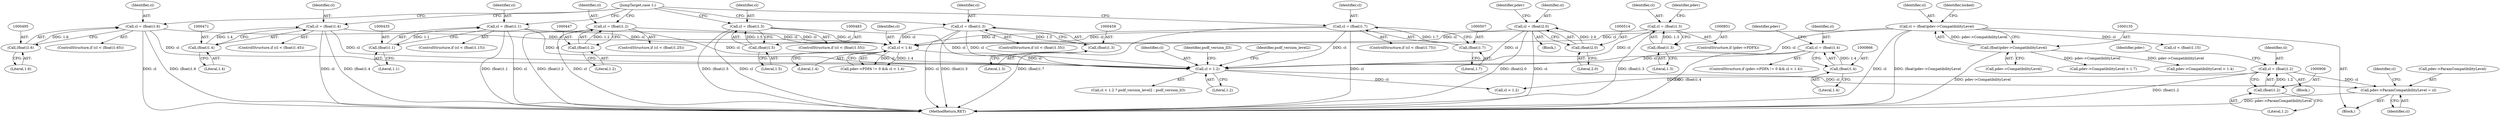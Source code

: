 digraph "0_ghostscript_c3476dde7743761a4e1d39a631716199b696b880@pointer" {
"1000940" [label="(Call,pdev->ParamCompatibilityLevel = cl)"];
"1000903" [label="(Call,cl = (float)1.2)"];
"1000905" [label="(Call,(float)1.2)"];
"1000873" [label="(Call,cl < 1.2)"];
"1000848" [label="(Call,cl = (float)1.3)"];
"1000850" [label="(Call,(float)1.3)"];
"1000456" [label="(Call,cl = (float)1.3)"];
"1000458" [label="(Call,(float)1.3)"];
"1000492" [label="(Call,cl = (float)1.6)"];
"1000494" [label="(Call,(float)1.6)"];
"1000863" [label="(Call,cl = (float)1.4)"];
"1000865" [label="(Call,(float)1.4)"];
"1000468" [label="(Call,cl = (float)1.4)"];
"1000470" [label="(Call,(float)1.4)"];
"1000444" [label="(Call,cl = (float)1.2)"];
"1000446" [label="(Call,(float)1.2)"];
"1000504" [label="(Call,cl = (float)1.7)"];
"1000506" [label="(Call,(float)1.7)"];
"1000511" [label="(Call,cl = (float)2.0)"];
"1000513" [label="(Call,(float)2.0)"];
"1000480" [label="(Call,cl = (float)1.5)"];
"1000482" [label="(Call,(float)1.5)"];
"1000860" [label="(Call,cl < 1.4)"];
"1000432" [label="(Call,cl = (float)1.1)"];
"1000434" [label="(Call,(float)1.1)"];
"1000132" [label="(Call,cl = (float)pdev->CompatibilityLevel)"];
"1000134" [label="(Call,(float)pdev->CompatibilityLevel)"];
"1000494" [label="(Call,(float)1.6)"];
"1000482" [label="(Call,(float)1.5)"];
"1000864" [label="(Identifier,cl)"];
"1000515" [label="(Literal,2.0)"];
"1000469" [label="(Identifier,cl)"];
"1000848" [label="(Call,cl = (float)1.3)"];
"1000873" [label="(Call,cl < 1.2)"];
"1000506" [label="(Call,(float)1.7)"];
"1000946" [label="(Call,cl < 1.2)"];
"1000492" [label="(Call,cl = (float)1.6)"];
"1000470" [label="(Call,(float)1.4)"];
"1000505" [label="(Identifier,cl)"];
"1000852" [label="(Literal,1.3)"];
"1000134" [label="(Call,(float)pdev->CompatibilityLevel)"];
"1000444" [label="(Call,cl = (float)1.2)"];
"1000122" [label="(Block,)"];
"1000436" [label="(Literal,1.1)"];
"1000882" [label="(Block,)"];
"1000433" [label="(Identifier,cl)"];
"1000504" [label="(Call,cl = (float)1.7)"];
"1000513" [label="(Call,(float)2.0)"];
"1000136" [label="(Call,pdev->CompatibilityLevel)"];
"1000498" [label="(ControlStructure,if (cl < (float)1.75))"];
"1000874" [label="(Identifier,cl)"];
"1000432" [label="(Call,cl = (float)1.1)"];
"1000531" [label="(JumpTarget,case 1:)"];
"1000434" [label="(Call,(float)1.1)"];
"1000450" [label="(ControlStructure,if (cl < (float)1.35))"];
"1000904" [label="(Identifier,cl)"];
"1000493" [label="(Identifier,cl)"];
"1000481" [label="(Identifier,cl)"];
"1000863" [label="(Call,cl = (float)1.4)"];
"1000940" [label="(Call,pdev->ParamCompatibilityLevel = cl)"];
"1000867" [label="(Literal,1.4)"];
"1000474" [label="(ControlStructure,if (cl < (float)1.55))"];
"1000132" [label="(Call,cl = (float)pdev->CompatibilityLevel)"];
"1000947" [label="(Identifier,cl)"];
"1000438" [label="(ControlStructure,if (cl < (float)1.25))"];
"1000448" [label="(Literal,1.2)"];
"1000446" [label="(Call,(float)1.2)"];
"1000967" [label="(Call,pdev->CompatibilityLevel > 1.7)"];
"1000486" [label="(ControlStructure,if (cl < (float)1.65))"];
"1001549" [label="(MethodReturn,RET)"];
"1000854" [label="(Call,pdev->PDFA != 0 && cl < 1.4)"];
"1000877" [label="(Identifier,psdf_version_ll3)"];
"1000426" [label="(ControlStructure,if (cl < (float)1.15))"];
"1000133" [label="(Identifier,cl)"];
"1000141" [label="(Identifier,locked)"];
"1000511" [label="(Call,cl = (float)2.0)"];
"1000520" [label="(Identifier,pdev)"];
"1000457" [label="(Identifier,cl)"];
"1000876" [label="(Identifier,psdf_version_level2)"];
"1000510" [label="(Block,)"];
"1000944" [label="(Identifier,cl)"];
"1000872" [label="(Call,cl < 1.2 ? psdf_version_level2 : psdf_version_ll3)"];
"1000905" [label="(Call,(float)1.2)"];
"1000862" [label="(Literal,1.4)"];
"1000907" [label="(Literal,1.2)"];
"1000462" [label="(ControlStructure,if (cl < (float)1.45))"];
"1000460" [label="(Literal,1.3)"];
"1000468" [label="(Call,cl = (float)1.4)"];
"1000860" [label="(Call,cl < 1.4)"];
"1000844" [label="(ControlStructure,if (pdev->PDFX))"];
"1000496" [label="(Literal,1.6)"];
"1000853" [label="(ControlStructure,if (pdev->PDFA != 0 && cl < 1.4))"];
"1000456" [label="(Call,cl = (float)1.3)"];
"1000828" [label="(Call,pdev->CompatibilityLevel < 1.4)"];
"1000850" [label="(Call,(float)1.3)"];
"1000849" [label="(Identifier,cl)"];
"1000512" [label="(Identifier,cl)"];
"1000480" [label="(Call,cl = (float)1.5)"];
"1000865" [label="(Call,(float)1.4)"];
"1000427" [label="(Call,cl < (float)1.15)"];
"1000910" [label="(Identifier,pdev)"];
"1000903" [label="(Call,cl = (float)1.2)"];
"1000857" [label="(Identifier,pdev)"];
"1000941" [label="(Call,pdev->ParamCompatibilityLevel)"];
"1000472" [label="(Literal,1.4)"];
"1000445" [label="(Identifier,cl)"];
"1000458" [label="(Call,(float)1.3)"];
"1000875" [label="(Literal,1.2)"];
"1000508" [label="(Literal,1.7)"];
"1000861" [label="(Identifier,cl)"];
"1000484" [label="(Literal,1.5)"];
"1000870" [label="(Identifier,pdev)"];
"1000940" -> "1000122"  [label="AST: "];
"1000940" -> "1000944"  [label="CFG: "];
"1000941" -> "1000940"  [label="AST: "];
"1000944" -> "1000940"  [label="AST: "];
"1000947" -> "1000940"  [label="CFG: "];
"1000940" -> "1001549"  [label="DDG: pdev->ParamCompatibilityLevel"];
"1000903" -> "1000940"  [label="DDG: cl"];
"1000873" -> "1000940"  [label="DDG: cl"];
"1000903" -> "1000882"  [label="AST: "];
"1000903" -> "1000905"  [label="CFG: "];
"1000904" -> "1000903"  [label="AST: "];
"1000905" -> "1000903"  [label="AST: "];
"1000910" -> "1000903"  [label="CFG: "];
"1000903" -> "1001549"  [label="DDG: (float)1.2"];
"1000905" -> "1000903"  [label="DDG: 1.2"];
"1000903" -> "1000946"  [label="DDG: cl"];
"1000905" -> "1000907"  [label="CFG: "];
"1000906" -> "1000905"  [label="AST: "];
"1000907" -> "1000905"  [label="AST: "];
"1000873" -> "1000872"  [label="AST: "];
"1000873" -> "1000875"  [label="CFG: "];
"1000874" -> "1000873"  [label="AST: "];
"1000875" -> "1000873"  [label="AST: "];
"1000876" -> "1000873"  [label="CFG: "];
"1000877" -> "1000873"  [label="CFG: "];
"1000848" -> "1000873"  [label="DDG: cl"];
"1000456" -> "1000873"  [label="DDG: cl"];
"1000492" -> "1000873"  [label="DDG: cl"];
"1000863" -> "1000873"  [label="DDG: cl"];
"1000468" -> "1000873"  [label="DDG: cl"];
"1000444" -> "1000873"  [label="DDG: cl"];
"1000504" -> "1000873"  [label="DDG: cl"];
"1000511" -> "1000873"  [label="DDG: cl"];
"1000480" -> "1000873"  [label="DDG: cl"];
"1000860" -> "1000873"  [label="DDG: cl"];
"1000432" -> "1000873"  [label="DDG: cl"];
"1000132" -> "1000873"  [label="DDG: cl"];
"1000873" -> "1000946"  [label="DDG: cl"];
"1000848" -> "1000844"  [label="AST: "];
"1000848" -> "1000850"  [label="CFG: "];
"1000849" -> "1000848"  [label="AST: "];
"1000850" -> "1000848"  [label="AST: "];
"1000857" -> "1000848"  [label="CFG: "];
"1000848" -> "1001549"  [label="DDG: (float)1.3"];
"1000850" -> "1000848"  [label="DDG: 1.3"];
"1000848" -> "1000860"  [label="DDG: cl"];
"1000850" -> "1000852"  [label="CFG: "];
"1000851" -> "1000850"  [label="AST: "];
"1000852" -> "1000850"  [label="AST: "];
"1000456" -> "1000450"  [label="AST: "];
"1000456" -> "1000458"  [label="CFG: "];
"1000457" -> "1000456"  [label="AST: "];
"1000458" -> "1000456"  [label="AST: "];
"1000531" -> "1000456"  [label="CFG: "];
"1000456" -> "1001549"  [label="DDG: cl"];
"1000456" -> "1001549"  [label="DDG: (float)1.3"];
"1000458" -> "1000456"  [label="DDG: 1.3"];
"1000456" -> "1000860"  [label="DDG: cl"];
"1000458" -> "1000460"  [label="CFG: "];
"1000459" -> "1000458"  [label="AST: "];
"1000460" -> "1000458"  [label="AST: "];
"1000492" -> "1000486"  [label="AST: "];
"1000492" -> "1000494"  [label="CFG: "];
"1000493" -> "1000492"  [label="AST: "];
"1000494" -> "1000492"  [label="AST: "];
"1000531" -> "1000492"  [label="CFG: "];
"1000492" -> "1001549"  [label="DDG: (float)1.6"];
"1000492" -> "1001549"  [label="DDG: cl"];
"1000494" -> "1000492"  [label="DDG: 1.6"];
"1000492" -> "1000860"  [label="DDG: cl"];
"1000494" -> "1000496"  [label="CFG: "];
"1000495" -> "1000494"  [label="AST: "];
"1000496" -> "1000494"  [label="AST: "];
"1000863" -> "1000853"  [label="AST: "];
"1000863" -> "1000865"  [label="CFG: "];
"1000864" -> "1000863"  [label="AST: "];
"1000865" -> "1000863"  [label="AST: "];
"1000870" -> "1000863"  [label="CFG: "];
"1000863" -> "1001549"  [label="DDG: (float)1.4"];
"1000865" -> "1000863"  [label="DDG: 1.4"];
"1000865" -> "1000867"  [label="CFG: "];
"1000866" -> "1000865"  [label="AST: "];
"1000867" -> "1000865"  [label="AST: "];
"1000468" -> "1000462"  [label="AST: "];
"1000468" -> "1000470"  [label="CFG: "];
"1000469" -> "1000468"  [label="AST: "];
"1000470" -> "1000468"  [label="AST: "];
"1000531" -> "1000468"  [label="CFG: "];
"1000468" -> "1001549"  [label="DDG: cl"];
"1000468" -> "1001549"  [label="DDG: (float)1.4"];
"1000470" -> "1000468"  [label="DDG: 1.4"];
"1000468" -> "1000860"  [label="DDG: cl"];
"1000470" -> "1000472"  [label="CFG: "];
"1000471" -> "1000470"  [label="AST: "];
"1000472" -> "1000470"  [label="AST: "];
"1000444" -> "1000438"  [label="AST: "];
"1000444" -> "1000446"  [label="CFG: "];
"1000445" -> "1000444"  [label="AST: "];
"1000446" -> "1000444"  [label="AST: "];
"1000531" -> "1000444"  [label="CFG: "];
"1000444" -> "1001549"  [label="DDG: (float)1.2"];
"1000444" -> "1001549"  [label="DDG: cl"];
"1000446" -> "1000444"  [label="DDG: 1.2"];
"1000444" -> "1000860"  [label="DDG: cl"];
"1000446" -> "1000448"  [label="CFG: "];
"1000447" -> "1000446"  [label="AST: "];
"1000448" -> "1000446"  [label="AST: "];
"1000504" -> "1000498"  [label="AST: "];
"1000504" -> "1000506"  [label="CFG: "];
"1000505" -> "1000504"  [label="AST: "];
"1000506" -> "1000504"  [label="AST: "];
"1000531" -> "1000504"  [label="CFG: "];
"1000504" -> "1001549"  [label="DDG: (float)1.7"];
"1000504" -> "1001549"  [label="DDG: cl"];
"1000506" -> "1000504"  [label="DDG: 1.7"];
"1000504" -> "1000860"  [label="DDG: cl"];
"1000506" -> "1000508"  [label="CFG: "];
"1000507" -> "1000506"  [label="AST: "];
"1000508" -> "1000506"  [label="AST: "];
"1000511" -> "1000510"  [label="AST: "];
"1000511" -> "1000513"  [label="CFG: "];
"1000512" -> "1000511"  [label="AST: "];
"1000513" -> "1000511"  [label="AST: "];
"1000520" -> "1000511"  [label="CFG: "];
"1000511" -> "1001549"  [label="DDG: (float)2.0"];
"1000511" -> "1001549"  [label="DDG: cl"];
"1000513" -> "1000511"  [label="DDG: 2.0"];
"1000511" -> "1000860"  [label="DDG: cl"];
"1000513" -> "1000515"  [label="CFG: "];
"1000514" -> "1000513"  [label="AST: "];
"1000515" -> "1000513"  [label="AST: "];
"1000480" -> "1000474"  [label="AST: "];
"1000480" -> "1000482"  [label="CFG: "];
"1000481" -> "1000480"  [label="AST: "];
"1000482" -> "1000480"  [label="AST: "];
"1000531" -> "1000480"  [label="CFG: "];
"1000480" -> "1001549"  [label="DDG: cl"];
"1000480" -> "1001549"  [label="DDG: (float)1.5"];
"1000482" -> "1000480"  [label="DDG: 1.5"];
"1000480" -> "1000860"  [label="DDG: cl"];
"1000482" -> "1000484"  [label="CFG: "];
"1000483" -> "1000482"  [label="AST: "];
"1000484" -> "1000482"  [label="AST: "];
"1000860" -> "1000854"  [label="AST: "];
"1000860" -> "1000862"  [label="CFG: "];
"1000861" -> "1000860"  [label="AST: "];
"1000862" -> "1000860"  [label="AST: "];
"1000854" -> "1000860"  [label="CFG: "];
"1000860" -> "1000854"  [label="DDG: cl"];
"1000860" -> "1000854"  [label="DDG: 1.4"];
"1000432" -> "1000860"  [label="DDG: cl"];
"1000132" -> "1000860"  [label="DDG: cl"];
"1000432" -> "1000426"  [label="AST: "];
"1000432" -> "1000434"  [label="CFG: "];
"1000433" -> "1000432"  [label="AST: "];
"1000434" -> "1000432"  [label="AST: "];
"1000531" -> "1000432"  [label="CFG: "];
"1000432" -> "1001549"  [label="DDG: (float)1.1"];
"1000432" -> "1001549"  [label="DDG: cl"];
"1000434" -> "1000432"  [label="DDG: 1.1"];
"1000434" -> "1000436"  [label="CFG: "];
"1000435" -> "1000434"  [label="AST: "];
"1000436" -> "1000434"  [label="AST: "];
"1000132" -> "1000122"  [label="AST: "];
"1000132" -> "1000134"  [label="CFG: "];
"1000133" -> "1000132"  [label="AST: "];
"1000134" -> "1000132"  [label="AST: "];
"1000141" -> "1000132"  [label="CFG: "];
"1000132" -> "1001549"  [label="DDG: (float)pdev->CompatibilityLevel"];
"1000132" -> "1001549"  [label="DDG: cl"];
"1000134" -> "1000132"  [label="DDG: pdev->CompatibilityLevel"];
"1000132" -> "1000427"  [label="DDG: cl"];
"1000134" -> "1000136"  [label="CFG: "];
"1000135" -> "1000134"  [label="AST: "];
"1000136" -> "1000134"  [label="AST: "];
"1000134" -> "1001549"  [label="DDG: pdev->CompatibilityLevel"];
"1000134" -> "1000828"  [label="DDG: pdev->CompatibilityLevel"];
"1000134" -> "1000967"  [label="DDG: pdev->CompatibilityLevel"];
}

